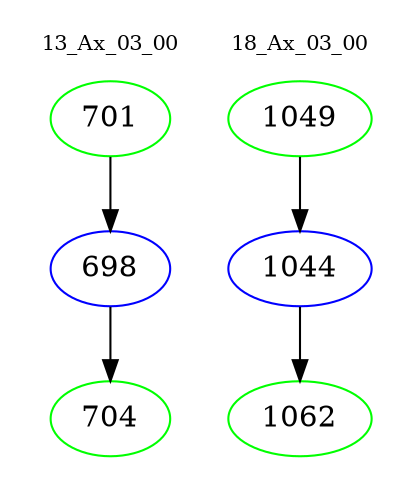 digraph{
subgraph cluster_0 {
color = white
label = "13_Ax_03_00";
fontsize=10;
T0_701 [label="701", color="green"]
T0_701 -> T0_698 [color="black"]
T0_698 [label="698", color="blue"]
T0_698 -> T0_704 [color="black"]
T0_704 [label="704", color="green"]
}
subgraph cluster_1 {
color = white
label = "18_Ax_03_00";
fontsize=10;
T1_1049 [label="1049", color="green"]
T1_1049 -> T1_1044 [color="black"]
T1_1044 [label="1044", color="blue"]
T1_1044 -> T1_1062 [color="black"]
T1_1062 [label="1062", color="green"]
}
}
